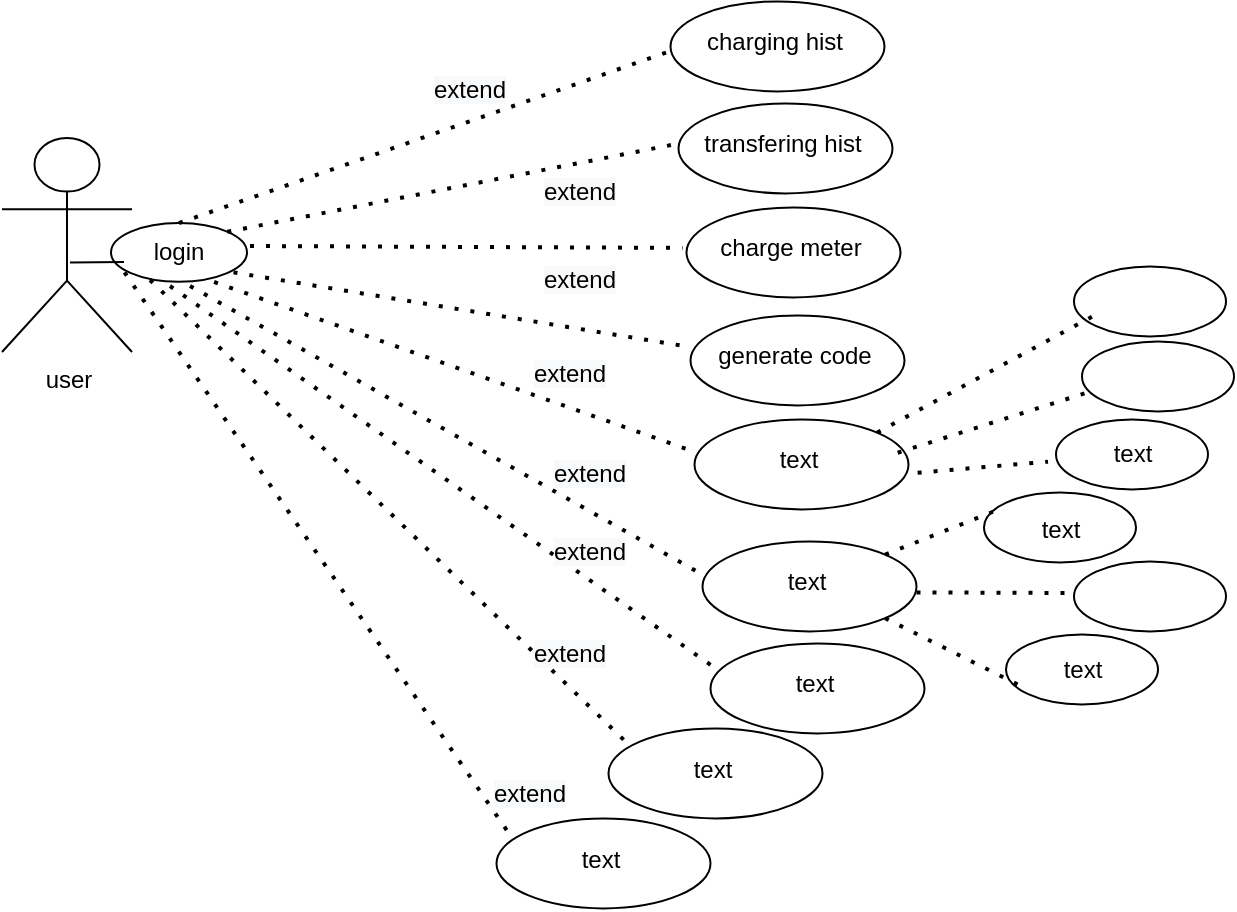 <mxfile version="14.2.9" type="github">
  <diagram id="N0sqnyFNHyP0shxVAxTN" name="Page-1">
    <mxGraphModel dx="868" dy="393" grid="1" gridSize="10" guides="1" tooltips="1" connect="1" arrows="1" fold="1" page="1" pageScale="1" pageWidth="850" pageHeight="1100" math="0" shadow="0">
      <root>
        <mxCell id="0" />
        <mxCell id="1" parent="0" />
        <UserObject label="user" tooltip="user" id="RrcjgKfbzL19f1CQFMYI-1">
          <mxCell style="shape=umlActor;verticalLabelPosition=bottom;labelBackgroundColor=#ffffff;verticalAlign=top;html=1;" vertex="1" parent="1">
            <mxGeometry x="126" y="756" width="65" height="107" as="geometry" />
          </mxCell>
        </UserObject>
        <mxCell id="RrcjgKfbzL19f1CQFMYI-2" value="" style="ellipse;whiteSpace=wrap;html=1;" vertex="1" parent="1">
          <mxGeometry x="180.5" y="798.54" width="68" height="29.31" as="geometry" />
        </mxCell>
        <mxCell id="RrcjgKfbzL19f1CQFMYI-3" value="login" style="text;html=1;strokeColor=none;fillColor=none;align=center;verticalAlign=middle;whiteSpace=wrap;rounded=0;" vertex="1" parent="1">
          <mxGeometry x="160" y="803.19" width="109" height="20" as="geometry" />
        </mxCell>
        <mxCell id="RrcjgKfbzL19f1CQFMYI-4" value="" style="endArrow=none;html=1;exitX=0;exitY=0.75;exitDx=0;exitDy=0;" edge="1" parent="1" source="RrcjgKfbzL19f1CQFMYI-3">
          <mxGeometry width="50" height="50" relative="1" as="geometry">
            <mxPoint x="342" y="727.69" as="sourcePoint" />
            <mxPoint x="187" y="818" as="targetPoint" />
          </mxGeometry>
        </mxCell>
        <mxCell id="RrcjgKfbzL19f1CQFMYI-5" value="" style="ellipse;whiteSpace=wrap;html=1;" vertex="1" parent="1">
          <mxGeometry x="460.25" y="687.69" width="107" height="45" as="geometry" />
        </mxCell>
        <mxCell id="RrcjgKfbzL19f1CQFMYI-6" value="charging hist" style="text;html=1;strokeColor=none;fillColor=none;align=center;verticalAlign=middle;whiteSpace=wrap;rounded=0;" vertex="1" parent="1">
          <mxGeometry x="458.25" y="698.19" width="109" height="20" as="geometry" />
        </mxCell>
        <mxCell id="RrcjgKfbzL19f1CQFMYI-8" value="" style="ellipse;whiteSpace=wrap;html=1;" vertex="1" parent="1">
          <mxGeometry x="464.25" y="738.69" width="107" height="45" as="geometry" />
        </mxCell>
        <mxCell id="RrcjgKfbzL19f1CQFMYI-9" value="transfering hist" style="text;html=1;strokeColor=none;fillColor=none;align=center;verticalAlign=middle;whiteSpace=wrap;rounded=0;" vertex="1" parent="1">
          <mxGeometry x="462.25" y="749.19" width="109" height="20" as="geometry" />
        </mxCell>
        <mxCell id="RrcjgKfbzL19f1CQFMYI-11" value="" style="ellipse;whiteSpace=wrap;html=1;" vertex="1" parent="1">
          <mxGeometry x="468.25" y="790.69" width="107" height="45" as="geometry" />
        </mxCell>
        <mxCell id="RrcjgKfbzL19f1CQFMYI-12" value="charge meter" style="text;html=1;strokeColor=none;fillColor=none;align=center;verticalAlign=middle;whiteSpace=wrap;rounded=0;" vertex="1" parent="1">
          <mxGeometry x="466.25" y="801.19" width="109" height="20" as="geometry" />
        </mxCell>
        <mxCell id="RrcjgKfbzL19f1CQFMYI-14" value="" style="ellipse;whiteSpace=wrap;html=1;" vertex="1" parent="1">
          <mxGeometry x="470.25" y="844.69" width="107" height="45" as="geometry" />
        </mxCell>
        <mxCell id="RrcjgKfbzL19f1CQFMYI-15" value="generate code" style="text;html=1;strokeColor=none;fillColor=none;align=center;verticalAlign=middle;whiteSpace=wrap;rounded=0;" vertex="1" parent="1">
          <mxGeometry x="468.25" y="855.19" width="109" height="20" as="geometry" />
        </mxCell>
        <mxCell id="RrcjgKfbzL19f1CQFMYI-17" value="" style="ellipse;whiteSpace=wrap;html=1;" vertex="1" parent="1">
          <mxGeometry x="472.25" y="896.69" width="107" height="45" as="geometry" />
        </mxCell>
        <mxCell id="RrcjgKfbzL19f1CQFMYI-18" value="text" style="text;html=1;strokeColor=none;fillColor=none;align=center;verticalAlign=middle;whiteSpace=wrap;rounded=0;" vertex="1" parent="1">
          <mxGeometry x="470.25" y="907.19" width="109" height="20" as="geometry" />
        </mxCell>
        <mxCell id="RrcjgKfbzL19f1CQFMYI-20" value="" style="ellipse;whiteSpace=wrap;html=1;" vertex="1" parent="1">
          <mxGeometry x="476.25" y="957.69" width="107" height="45" as="geometry" />
        </mxCell>
        <mxCell id="RrcjgKfbzL19f1CQFMYI-21" value="text" style="text;html=1;strokeColor=none;fillColor=none;align=center;verticalAlign=middle;whiteSpace=wrap;rounded=0;" vertex="1" parent="1">
          <mxGeometry x="474.25" y="968.19" width="109" height="20" as="geometry" />
        </mxCell>
        <mxCell id="RrcjgKfbzL19f1CQFMYI-23" value="" style="ellipse;whiteSpace=wrap;html=1;" vertex="1" parent="1">
          <mxGeometry x="480.25" y="1008.69" width="107" height="45" as="geometry" />
        </mxCell>
        <mxCell id="RrcjgKfbzL19f1CQFMYI-24" value="text" style="text;html=1;strokeColor=none;fillColor=none;align=center;verticalAlign=middle;whiteSpace=wrap;rounded=0;" vertex="1" parent="1">
          <mxGeometry x="478.25" y="1019.19" width="109" height="20" as="geometry" />
        </mxCell>
        <mxCell id="RrcjgKfbzL19f1CQFMYI-26" value="" style="ellipse;whiteSpace=wrap;html=1;" vertex="1" parent="1">
          <mxGeometry x="429.25" y="1051.19" width="107" height="45" as="geometry" />
        </mxCell>
        <mxCell id="RrcjgKfbzL19f1CQFMYI-27" value="text" style="text;html=1;strokeColor=none;fillColor=none;align=center;verticalAlign=middle;whiteSpace=wrap;rounded=0;" vertex="1" parent="1">
          <mxGeometry x="427.25" y="1061.69" width="109" height="20" as="geometry" />
        </mxCell>
        <mxCell id="RrcjgKfbzL19f1CQFMYI-29" value="" style="ellipse;whiteSpace=wrap;html=1;" vertex="1" parent="1">
          <mxGeometry x="373.25" y="1096.19" width="107" height="45" as="geometry" />
        </mxCell>
        <mxCell id="RrcjgKfbzL19f1CQFMYI-30" value="text" style="text;html=1;strokeColor=none;fillColor=none;align=center;verticalAlign=middle;whiteSpace=wrap;rounded=0;" vertex="1" parent="1">
          <mxGeometry x="371.25" y="1106.69" width="109" height="20" as="geometry" />
        </mxCell>
        <mxCell id="RrcjgKfbzL19f1CQFMYI-36" value="" style="ellipse;whiteSpace=wrap;html=1;" vertex="1" parent="1">
          <mxGeometry x="662" y="820.19" width="76" height="35" as="geometry" />
        </mxCell>
        <mxCell id="RrcjgKfbzL19f1CQFMYI-39" value="" style="ellipse;whiteSpace=wrap;html=1;" vertex="1" parent="1">
          <mxGeometry x="666" y="857.69" width="76" height="35" as="geometry" />
        </mxCell>
        <mxCell id="RrcjgKfbzL19f1CQFMYI-42" value="" style="ellipse;whiteSpace=wrap;html=1;" vertex="1" parent="1">
          <mxGeometry x="653" y="896.69" width="76" height="35" as="geometry" />
        </mxCell>
        <mxCell id="RrcjgKfbzL19f1CQFMYI-43" value="text" style="text;html=1;strokeColor=none;fillColor=none;align=center;verticalAlign=middle;whiteSpace=wrap;rounded=0;" vertex="1" parent="1">
          <mxGeometry x="649" y="902.94" width="85" height="22.5" as="geometry" />
        </mxCell>
        <mxCell id="RrcjgKfbzL19f1CQFMYI-45" value="" style="ellipse;whiteSpace=wrap;html=1;" vertex="1" parent="1">
          <mxGeometry x="617" y="933.19" width="76" height="35" as="geometry" />
        </mxCell>
        <mxCell id="RrcjgKfbzL19f1CQFMYI-47" value="" style="ellipse;whiteSpace=wrap;html=1;" vertex="1" parent="1">
          <mxGeometry x="662" y="967.69" width="76" height="35" as="geometry" />
        </mxCell>
        <mxCell id="RrcjgKfbzL19f1CQFMYI-49" value="" style="ellipse;whiteSpace=wrap;html=1;" vertex="1" parent="1">
          <mxGeometry x="628.0" y="1004.19" width="76" height="35" as="geometry" />
        </mxCell>
        <mxCell id="RrcjgKfbzL19f1CQFMYI-51" value="text" style="text;html=1;strokeColor=none;fillColor=none;align=center;verticalAlign=middle;whiteSpace=wrap;rounded=0;" vertex="1" parent="1">
          <mxGeometry x="600.5" y="941.69" width="109" height="20" as="geometry" />
        </mxCell>
        <mxCell id="RrcjgKfbzL19f1CQFMYI-53" value="text" style="text;html=1;strokeColor=none;fillColor=none;align=center;verticalAlign=middle;whiteSpace=wrap;rounded=0;" vertex="1" parent="1">
          <mxGeometry x="611.5" y="1011.69" width="109" height="20" as="geometry" />
        </mxCell>
        <mxCell id="RrcjgKfbzL19f1CQFMYI-54" value="" style="endArrow=none;dashed=1;html=1;dashPattern=1 3;strokeWidth=2;entryX=0.25;entryY=1;entryDx=0;entryDy=0;exitX=1;exitY=0;exitDx=0;exitDy=0;" edge="1" parent="1" source="RrcjgKfbzL19f1CQFMYI-17">
          <mxGeometry width="50" height="50" relative="1" as="geometry">
            <mxPoint x="570" y="933.69" as="sourcePoint" />
            <mxPoint x="672.25" y="844.69" as="targetPoint" />
          </mxGeometry>
        </mxCell>
        <mxCell id="RrcjgKfbzL19f1CQFMYI-55" value="" style="endArrow=none;dashed=1;html=1;dashPattern=1 3;strokeWidth=2;exitX=1;exitY=0;exitDx=0;exitDy=0;" edge="1" parent="1">
          <mxGeometry width="50" height="50" relative="1" as="geometry">
            <mxPoint x="573.827" y="913.385" as="sourcePoint" />
            <mxPoint x="672.022" y="882.19" as="targetPoint" />
          </mxGeometry>
        </mxCell>
        <mxCell id="RrcjgKfbzL19f1CQFMYI-56" value="" style="endArrow=none;dashed=1;html=1;dashPattern=1 3;strokeWidth=2;exitX=1;exitY=0;exitDx=0;exitDy=0;" edge="1" parent="1" target="RrcjgKfbzL19f1CQFMYI-43">
          <mxGeometry width="50" height="50" relative="1" as="geometry">
            <mxPoint x="583.827" y="923.385" as="sourcePoint" />
            <mxPoint x="692.25" y="864.69" as="targetPoint" />
          </mxGeometry>
        </mxCell>
        <mxCell id="RrcjgKfbzL19f1CQFMYI-57" value="" style="endArrow=none;dashed=1;html=1;dashPattern=1 3;strokeWidth=2;exitX=1;exitY=0;exitDx=0;exitDy=0;entryX=0.197;entryY=0.05;entryDx=0;entryDy=0;entryPerimeter=0;" edge="1" parent="1" source="RrcjgKfbzL19f1CQFMYI-20" target="RrcjgKfbzL19f1CQFMYI-51">
          <mxGeometry width="50" height="50" relative="1" as="geometry">
            <mxPoint x="593.827" y="933.385" as="sourcePoint" />
            <mxPoint x="702.25" y="874.69" as="targetPoint" />
          </mxGeometry>
        </mxCell>
        <mxCell id="RrcjgKfbzL19f1CQFMYI-58" value="" style="endArrow=none;dashed=1;html=1;dashPattern=1 3;strokeWidth=2;exitX=1;exitY=0.75;exitDx=0;exitDy=0;" edge="1" parent="1" source="RrcjgKfbzL19f1CQFMYI-21">
          <mxGeometry width="50" height="50" relative="1" as="geometry">
            <mxPoint x="603.827" y="943.385" as="sourcePoint" />
            <mxPoint x="660" y="983.504" as="targetPoint" />
          </mxGeometry>
        </mxCell>
        <mxCell id="RrcjgKfbzL19f1CQFMYI-59" value="" style="endArrow=none;dashed=1;html=1;dashPattern=1 3;strokeWidth=2;entryX=0.25;entryY=1;entryDx=0;entryDy=0;exitX=1;exitY=1;exitDx=0;exitDy=0;" edge="1" parent="1" source="RrcjgKfbzL19f1CQFMYI-20" target="RrcjgKfbzL19f1CQFMYI-53">
          <mxGeometry width="50" height="50" relative="1" as="geometry">
            <mxPoint x="613.827" y="953.385" as="sourcePoint" />
            <mxPoint x="722.25" y="894.69" as="targetPoint" />
          </mxGeometry>
        </mxCell>
        <mxCell id="RrcjgKfbzL19f1CQFMYI-64" value="" style="endArrow=none;dashed=1;html=1;dashPattern=1 3;strokeWidth=2;exitX=0.5;exitY=0;exitDx=0;exitDy=0;entryX=0;entryY=0.75;entryDx=0;entryDy=0;" edge="1" parent="1" source="RrcjgKfbzL19f1CQFMYI-2" target="RrcjgKfbzL19f1CQFMYI-6">
          <mxGeometry width="50" height="50" relative="1" as="geometry">
            <mxPoint x="240" y="820" as="sourcePoint" />
            <mxPoint x="290" y="770" as="targetPoint" />
          </mxGeometry>
        </mxCell>
        <mxCell id="RrcjgKfbzL19f1CQFMYI-65" value="" style="endArrow=none;dashed=1;html=1;dashPattern=1 3;strokeWidth=2;exitX=1;exitY=0;exitDx=0;exitDy=0;entryX=0;entryY=0.5;entryDx=0;entryDy=0;" edge="1" parent="1" source="RrcjgKfbzL19f1CQFMYI-2" target="RrcjgKfbzL19f1CQFMYI-9">
          <mxGeometry width="50" height="50" relative="1" as="geometry">
            <mxPoint x="224.5" y="808.54" as="sourcePoint" />
            <mxPoint x="468.25" y="723.19" as="targetPoint" />
          </mxGeometry>
        </mxCell>
        <mxCell id="RrcjgKfbzL19f1CQFMYI-66" value="" style="endArrow=none;dashed=1;html=1;dashPattern=1 3;strokeWidth=2;" edge="1" parent="1" target="RrcjgKfbzL19f1CQFMYI-12">
          <mxGeometry width="50" height="50" relative="1" as="geometry">
            <mxPoint x="250" y="810" as="sourcePoint" />
            <mxPoint x="478.25" y="733.19" as="targetPoint" />
          </mxGeometry>
        </mxCell>
        <mxCell id="RrcjgKfbzL19f1CQFMYI-67" value="" style="endArrow=none;dashed=1;html=1;dashPattern=1 3;strokeWidth=2;exitX=0.75;exitY=1;exitDx=0;exitDy=0;entryX=0;entryY=0.25;entryDx=0;entryDy=0;" edge="1" parent="1" source="RrcjgKfbzL19f1CQFMYI-3" target="RrcjgKfbzL19f1CQFMYI-15">
          <mxGeometry width="50" height="50" relative="1" as="geometry">
            <mxPoint x="244.5" y="828.54" as="sourcePoint" />
            <mxPoint x="488.25" y="743.19" as="targetPoint" />
          </mxGeometry>
        </mxCell>
        <mxCell id="RrcjgKfbzL19f1CQFMYI-68" value="" style="endArrow=none;dashed=1;html=1;dashPattern=1 3;strokeWidth=2;exitX=0.661;exitY=1.24;exitDx=0;exitDy=0;entryX=0;entryY=0.25;entryDx=0;entryDy=0;exitPerimeter=0;" edge="1" parent="1" source="RrcjgKfbzL19f1CQFMYI-3" target="RrcjgKfbzL19f1CQFMYI-18">
          <mxGeometry width="50" height="50" relative="1" as="geometry">
            <mxPoint x="254.5" y="838.54" as="sourcePoint" />
            <mxPoint x="498.25" y="753.19" as="targetPoint" />
          </mxGeometry>
        </mxCell>
        <mxCell id="RrcjgKfbzL19f1CQFMYI-69" value="" style="endArrow=none;dashed=1;html=1;dashPattern=1 3;strokeWidth=2;entryX=0;entryY=0.25;entryDx=0;entryDy=0;" edge="1" parent="1" target="RrcjgKfbzL19f1CQFMYI-21">
          <mxGeometry width="50" height="50" relative="1" as="geometry">
            <mxPoint x="220" y="830" as="sourcePoint" />
            <mxPoint x="508.25" y="763.19" as="targetPoint" />
          </mxGeometry>
        </mxCell>
        <mxCell id="RrcjgKfbzL19f1CQFMYI-70" value="" style="endArrow=none;dashed=1;html=1;dashPattern=1 3;strokeWidth=2;entryX=0.035;entryY=0.296;entryDx=0;entryDy=0;entryPerimeter=0;" edge="1" parent="1" target="RrcjgKfbzL19f1CQFMYI-23">
          <mxGeometry width="50" height="50" relative="1" as="geometry">
            <mxPoint x="210" y="830" as="sourcePoint" />
            <mxPoint x="518.25" y="773.19" as="targetPoint" />
          </mxGeometry>
        </mxCell>
        <mxCell id="RrcjgKfbzL19f1CQFMYI-71" value="" style="endArrow=none;dashed=1;html=1;dashPattern=1 3;strokeWidth=2;exitX=0.367;exitY=1.19;exitDx=0;exitDy=0;entryX=0.089;entryY=-0.235;entryDx=0;entryDy=0;entryPerimeter=0;exitPerimeter=0;" edge="1" parent="1" source="RrcjgKfbzL19f1CQFMYI-3" target="RrcjgKfbzL19f1CQFMYI-27">
          <mxGeometry width="50" height="50" relative="1" as="geometry">
            <mxPoint x="284.5" y="868.54" as="sourcePoint" />
            <mxPoint x="528.25" y="783.19" as="targetPoint" />
          </mxGeometry>
        </mxCell>
        <mxCell id="RrcjgKfbzL19f1CQFMYI-72" value="" style="endArrow=none;dashed=1;html=1;dashPattern=1 3;strokeWidth=2;entryX=0.071;entryY=-0.185;entryDx=0;entryDy=0;exitX=0.25;exitY=1;exitDx=0;exitDy=0;entryPerimeter=0;" edge="1" parent="1" source="RrcjgKfbzL19f1CQFMYI-3" target="RrcjgKfbzL19f1CQFMYI-30">
          <mxGeometry width="50" height="50" relative="1" as="geometry">
            <mxPoint x="200" y="830" as="sourcePoint" />
            <mxPoint x="538.25" y="793.19" as="targetPoint" />
          </mxGeometry>
        </mxCell>
        <mxCell id="RrcjgKfbzL19f1CQFMYI-74" value="&lt;span style=&quot;color: rgb(0, 0, 0); font-family: helvetica; font-size: 12px; font-style: normal; font-weight: 400; letter-spacing: normal; text-align: center; text-indent: 0px; text-transform: none; word-spacing: 0px; background-color: rgb(248, 249, 250); display: inline; float: none;&quot;&gt;extend&lt;/span&gt;" style="text;whiteSpace=wrap;html=1;" vertex="1" parent="1">
          <mxGeometry x="340" y="718.19" width="60" height="30" as="geometry" />
        </mxCell>
        <mxCell id="RrcjgKfbzL19f1CQFMYI-76" value="&#xa;&#xa;&lt;span style=&quot;color: rgb(0, 0, 0); font-family: helvetica; font-size: 12px; font-style: normal; font-weight: 400; letter-spacing: normal; text-align: center; text-indent: 0px; text-transform: none; word-spacing: 0px; background-color: rgb(248, 249, 250); display: inline; float: none;&quot;&gt;extend&lt;/span&gt;&#xa;&#xa;" style="text;whiteSpace=wrap;html=1;" vertex="1" parent="1">
          <mxGeometry x="395" y="783.69" width="60" height="30" as="geometry" />
        </mxCell>
        <mxCell id="RrcjgKfbzL19f1CQFMYI-77" value="&lt;span style=&quot;color: rgb(0, 0, 0); font-family: helvetica; font-size: 12px; font-style: normal; font-weight: 400; letter-spacing: normal; text-align: center; text-indent: 0px; text-transform: none; word-spacing: 0px; background-color: rgb(248, 249, 250); display: inline; float: none;&quot;&gt;extend&lt;/span&gt;" style="text;whiteSpace=wrap;html=1;" vertex="1" parent="1">
          <mxGeometry x="395" y="768.54" width="60" height="30" as="geometry" />
        </mxCell>
        <mxCell id="RrcjgKfbzL19f1CQFMYI-78" value="&lt;span style=&quot;color: rgb(0, 0, 0); font-family: helvetica; font-size: 12px; font-style: normal; font-weight: 400; letter-spacing: normal; text-align: center; text-indent: 0px; text-transform: none; word-spacing: 0px; background-color: rgb(248, 249, 250); display: inline; float: none;&quot;&gt;extend&lt;/span&gt;" style="text;whiteSpace=wrap;html=1;" vertex="1" parent="1">
          <mxGeometry x="390" y="860.19" width="60" height="30" as="geometry" />
        </mxCell>
        <mxCell id="RrcjgKfbzL19f1CQFMYI-79" value="&#xa;&#xa;&lt;span style=&quot;color: rgb(0, 0, 0); font-family: helvetica; font-size: 12px; font-style: normal; font-weight: 400; letter-spacing: normal; text-align: center; text-indent: 0px; text-transform: none; word-spacing: 0px; background-color: rgb(248, 249, 250); display: inline; float: none;&quot;&gt;extend&lt;/span&gt;&#xa;&#xa;" style="text;whiteSpace=wrap;html=1;" vertex="1" parent="1">
          <mxGeometry x="400.25" y="920" width="60" height="30" as="geometry" />
        </mxCell>
        <mxCell id="RrcjgKfbzL19f1CQFMYI-80" value="&lt;span style=&quot;color: rgb(0, 0, 0); font-family: helvetica; font-size: 12px; font-style: normal; font-weight: 400; letter-spacing: normal; text-align: center; text-indent: 0px; text-transform: none; word-spacing: 0px; background-color: rgb(248, 249, 250); display: inline; float: none;&quot;&gt;extend&lt;/span&gt;" style="text;whiteSpace=wrap;html=1;" vertex="1" parent="1">
          <mxGeometry x="400" y="910" width="60" height="30" as="geometry" />
        </mxCell>
        <mxCell id="RrcjgKfbzL19f1CQFMYI-81" value="&lt;span style=&quot;color: rgb(0, 0, 0); font-family: helvetica; font-size: 12px; font-style: normal; font-weight: 400; letter-spacing: normal; text-align: center; text-indent: 0px; text-transform: none; word-spacing: 0px; background-color: rgb(248, 249, 250); display: inline; float: none;&quot;&gt;extend&lt;/span&gt;" style="text;whiteSpace=wrap;html=1;" vertex="1" parent="1">
          <mxGeometry x="390" y="1000" width="60" height="30" as="geometry" />
        </mxCell>
        <mxCell id="RrcjgKfbzL19f1CQFMYI-82" value="&lt;span style=&quot;color: rgb(0, 0, 0); font-family: helvetica; font-size: 12px; font-style: normal; font-weight: 400; letter-spacing: normal; text-align: center; text-indent: 0px; text-transform: none; word-spacing: 0px; background-color: rgb(248, 249, 250); display: inline; float: none;&quot;&gt;extend&lt;/span&gt;" style="text;whiteSpace=wrap;html=1;" vertex="1" parent="1">
          <mxGeometry x="370" y="1070" width="60" height="30" as="geometry" />
        </mxCell>
      </root>
    </mxGraphModel>
  </diagram>
</mxfile>
